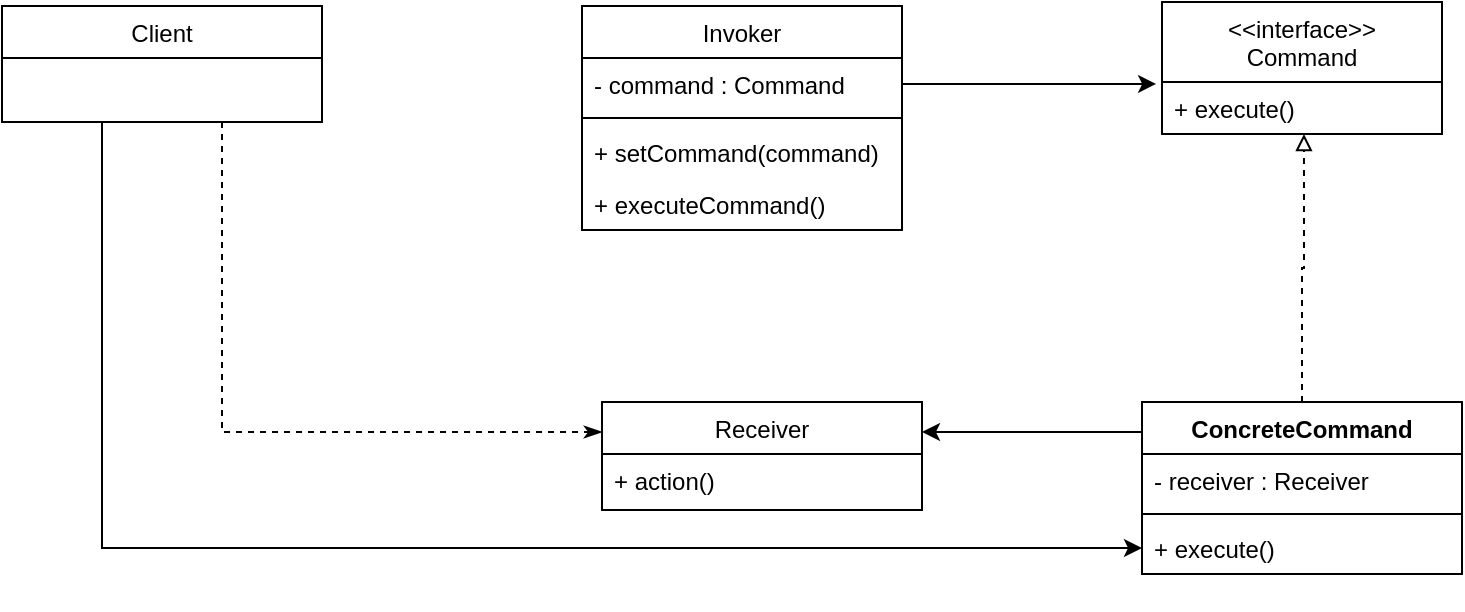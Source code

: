 <mxfile version="14.1.8" type="device"><diagram id="C5RBs43oDa-KdzZeNtuy" name="Page-1"><mxGraphModel dx="905" dy="805" grid="1" gridSize="10" guides="1" tooltips="1" connect="1" arrows="1" fold="1" page="1" pageScale="1" pageWidth="827" pageHeight="1169" math="0" shadow="0"><root><mxCell id="WIyWlLk6GJQsqaUBKTNV-0"/><mxCell id="WIyWlLk6GJQsqaUBKTNV-1" parent="WIyWlLk6GJQsqaUBKTNV-0"/><mxCell id="Bna1pQY2yKImdGTRNF3J-34" value="" style="group" vertex="1" connectable="0" parent="WIyWlLk6GJQsqaUBKTNV-1"><mxGeometry x="40" y="200" width="730" height="304" as="geometry"/></mxCell><mxCell id="zkfFHV4jXpPFQw0GAbJ--0" value="Client" style="swimlane;fontStyle=0;align=center;verticalAlign=top;childLayout=stackLayout;horizontal=1;startSize=26;horizontalStack=0;resizeParent=1;resizeLast=0;collapsible=1;marginBottom=0;rounded=0;shadow=0;strokeWidth=1;" parent="Bna1pQY2yKImdGTRNF3J-34" vertex="1"><mxGeometry y="2" width="160" height="58" as="geometry"><mxRectangle x="230" y="140" width="160" height="26" as="alternateBounds"/></mxGeometry></mxCell><mxCell id="zkfFHV4jXpPFQw0GAbJ--6" value="Receiver" style="swimlane;fontStyle=0;align=center;verticalAlign=top;childLayout=stackLayout;horizontal=1;startSize=26;horizontalStack=0;resizeParent=1;resizeLast=0;collapsible=1;marginBottom=0;rounded=0;shadow=0;strokeWidth=1;" parent="Bna1pQY2yKImdGTRNF3J-34" vertex="1"><mxGeometry x="300" y="200" width="160" height="54" as="geometry"><mxRectangle x="130" y="380" width="160" height="26" as="alternateBounds"/></mxGeometry></mxCell><mxCell id="zkfFHV4jXpPFQw0GAbJ--8" value="+ action() " style="text;align=left;verticalAlign=top;spacingLeft=4;spacingRight=4;overflow=hidden;rotatable=0;points=[[0,0.5],[1,0.5]];portConstraint=eastwest;rounded=0;shadow=0;html=0;" parent="zkfFHV4jXpPFQw0GAbJ--6" vertex="1"><mxGeometry y="26" width="160" height="26" as="geometry"/></mxCell><mxCell id="Bna1pQY2yKImdGTRNF3J-32" style="edgeStyle=orthogonalEdgeStyle;rounded=0;orthogonalLoop=1;jettySize=auto;html=1;dashed=1;endArrow=classicThin;endFill=1;" edge="1" parent="Bna1pQY2yKImdGTRNF3J-34"><mxGeometry relative="1" as="geometry"><mxPoint x="110" y="60" as="sourcePoint"/><mxPoint x="300" y="215" as="targetPoint"/><Array as="points"><mxPoint x="110" y="215"/></Array></mxGeometry></mxCell><mxCell id="Bna1pQY2yKImdGTRNF3J-6" value="Invoker" style="swimlane;fontStyle=0;align=center;verticalAlign=top;childLayout=stackLayout;horizontal=1;startSize=26;horizontalStack=0;resizeParent=1;resizeLast=0;collapsible=1;marginBottom=0;rounded=0;shadow=0;strokeWidth=1;" vertex="1" parent="Bna1pQY2yKImdGTRNF3J-34"><mxGeometry x="290" y="2" width="160" height="112" as="geometry"><mxRectangle x="340" y="380" width="170" height="26" as="alternateBounds"/></mxGeometry></mxCell><mxCell id="Bna1pQY2yKImdGTRNF3J-7" value="- command : Command" style="text;align=left;verticalAlign=top;spacingLeft=4;spacingRight=4;overflow=hidden;rotatable=0;points=[[0,0.5],[1,0.5]];portConstraint=eastwest;" vertex="1" parent="Bna1pQY2yKImdGTRNF3J-6"><mxGeometry y="26" width="160" height="26" as="geometry"/></mxCell><mxCell id="Bna1pQY2yKImdGTRNF3J-8" value="" style="line;html=1;strokeWidth=1;align=left;verticalAlign=middle;spacingTop=-1;spacingLeft=3;spacingRight=3;rotatable=0;labelPosition=right;points=[];portConstraint=eastwest;" vertex="1" parent="Bna1pQY2yKImdGTRNF3J-6"><mxGeometry y="52" width="160" height="8" as="geometry"/></mxCell><mxCell id="Bna1pQY2yKImdGTRNF3J-13" value="+ setCommand(command)" style="text;align=left;verticalAlign=top;spacingLeft=4;spacingRight=4;overflow=hidden;rotatable=0;points=[[0,0.5],[1,0.5]];portConstraint=eastwest;" vertex="1" parent="Bna1pQY2yKImdGTRNF3J-6"><mxGeometry y="60" width="160" height="26" as="geometry"/></mxCell><mxCell id="Bna1pQY2yKImdGTRNF3J-12" value="+ executeCommand()" style="text;align=left;verticalAlign=top;spacingLeft=4;spacingRight=4;overflow=hidden;rotatable=0;points=[[0,0.5],[1,0.5]];portConstraint=eastwest;" vertex="1" parent="Bna1pQY2yKImdGTRNF3J-6"><mxGeometry y="86" width="160" height="26" as="geometry"/></mxCell><mxCell id="Bna1pQY2yKImdGTRNF3J-15" value="&lt;&lt;interface&gt;&gt;&#10;Command" style="swimlane;fontStyle=0;childLayout=stackLayout;horizontal=1;startSize=40;fillColor=none;horizontalStack=0;resizeParent=1;resizeParentMax=0;resizeLast=0;collapsible=1;marginBottom=0;" vertex="1" parent="Bna1pQY2yKImdGTRNF3J-34"><mxGeometry x="580" width="140" height="66" as="geometry"/></mxCell><mxCell id="Bna1pQY2yKImdGTRNF3J-17" value="+ execute() " style="text;strokeColor=none;fillColor=none;align=left;verticalAlign=top;spacingLeft=4;spacingRight=4;overflow=hidden;rotatable=0;points=[[0,0.5],[1,0.5]];portConstraint=eastwest;" vertex="1" parent="Bna1pQY2yKImdGTRNF3J-15"><mxGeometry y="40" width="140" height="26" as="geometry"/></mxCell><mxCell id="Bna1pQY2yKImdGTRNF3J-27" style="edgeStyle=orthogonalEdgeStyle;rounded=0;orthogonalLoop=1;jettySize=auto;html=1;entryX=0.507;entryY=1;entryDx=0;entryDy=0;entryPerimeter=0;endArrow=block;endFill=0;dashed=1;" edge="1" parent="Bna1pQY2yKImdGTRNF3J-34" source="Bna1pQY2yKImdGTRNF3J-23" target="Bna1pQY2yKImdGTRNF3J-17"><mxGeometry relative="1" as="geometry"><mxPoint x="650" y="72" as="targetPoint"/></mxGeometry></mxCell><mxCell id="Bna1pQY2yKImdGTRNF3J-23" value="ConcreteCommand" style="swimlane;fontStyle=1;align=center;verticalAlign=top;childLayout=stackLayout;horizontal=1;startSize=26;horizontalStack=0;resizeParent=1;resizeParentMax=0;resizeLast=0;collapsible=1;marginBottom=0;" vertex="1" parent="Bna1pQY2yKImdGTRNF3J-34"><mxGeometry x="570" y="200" width="160" height="86" as="geometry"/></mxCell><mxCell id="Bna1pQY2yKImdGTRNF3J-24" value="- receiver : Receiver " style="text;strokeColor=none;fillColor=none;align=left;verticalAlign=top;spacingLeft=4;spacingRight=4;overflow=hidden;rotatable=0;points=[[0,0.5],[1,0.5]];portConstraint=eastwest;" vertex="1" parent="Bna1pQY2yKImdGTRNF3J-23"><mxGeometry y="26" width="160" height="26" as="geometry"/></mxCell><mxCell id="Bna1pQY2yKImdGTRNF3J-25" value="" style="line;strokeWidth=1;fillColor=none;align=left;verticalAlign=middle;spacingTop=-1;spacingLeft=3;spacingRight=3;rotatable=0;labelPosition=right;points=[];portConstraint=eastwest;" vertex="1" parent="Bna1pQY2yKImdGTRNF3J-23"><mxGeometry y="52" width="160" height="8" as="geometry"/></mxCell><mxCell id="Bna1pQY2yKImdGTRNF3J-26" value="+ execute()" style="text;strokeColor=none;fillColor=none;align=left;verticalAlign=top;spacingLeft=4;spacingRight=4;overflow=hidden;rotatable=0;points=[[0,0.5],[1,0.5]];portConstraint=eastwest;" vertex="1" parent="Bna1pQY2yKImdGTRNF3J-23"><mxGeometry y="60" width="160" height="26" as="geometry"/></mxCell><mxCell id="Bna1pQY2yKImdGTRNF3J-29" style="edgeStyle=orthogonalEdgeStyle;rounded=0;orthogonalLoop=1;jettySize=auto;html=1;entryX=1;entryY=0.5;entryDx=0;entryDy=0;endArrow=classic;endFill=1;" edge="1" parent="Bna1pQY2yKImdGTRNF3J-34"><mxGeometry relative="1" as="geometry"><mxPoint x="570" y="215.0" as="sourcePoint"/><mxPoint x="460" y="215.0" as="targetPoint"/></mxGeometry></mxCell><mxCell id="Bna1pQY2yKImdGTRNF3J-33" style="edgeStyle=orthogonalEdgeStyle;rounded=0;orthogonalLoop=1;jettySize=auto;html=1;exitX=0.25;exitY=1;exitDx=0;exitDy=0;entryX=0;entryY=0.5;entryDx=0;entryDy=0;endArrow=classic;endFill=1;" edge="1" parent="Bna1pQY2yKImdGTRNF3J-34" source="zkfFHV4jXpPFQw0GAbJ--0" target="Bna1pQY2yKImdGTRNF3J-26"><mxGeometry relative="1" as="geometry"><Array as="points"><mxPoint x="50" y="60"/><mxPoint x="50" y="273"/></Array></mxGeometry></mxCell><mxCell id="Bna1pQY2yKImdGTRNF3J-31" style="edgeStyle=orthogonalEdgeStyle;rounded=0;orthogonalLoop=1;jettySize=auto;html=1;entryX=-0.021;entryY=0.621;entryDx=0;entryDy=0;entryPerimeter=0;endArrow=classic;endFill=1;" edge="1" parent="Bna1pQY2yKImdGTRNF3J-34" source="Bna1pQY2yKImdGTRNF3J-7" target="Bna1pQY2yKImdGTRNF3J-15"><mxGeometry relative="1" as="geometry"/></mxCell></root></mxGraphModel></diagram></mxfile>